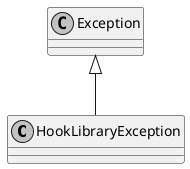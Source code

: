 @startuml
skinparam monochrome true
skinparam classAttributeIconSize 0
!startsub default
class HookLibraryException {

}
class "Exception"
"Exception" <|-- "HookLibraryException"
!endsub
@enduml